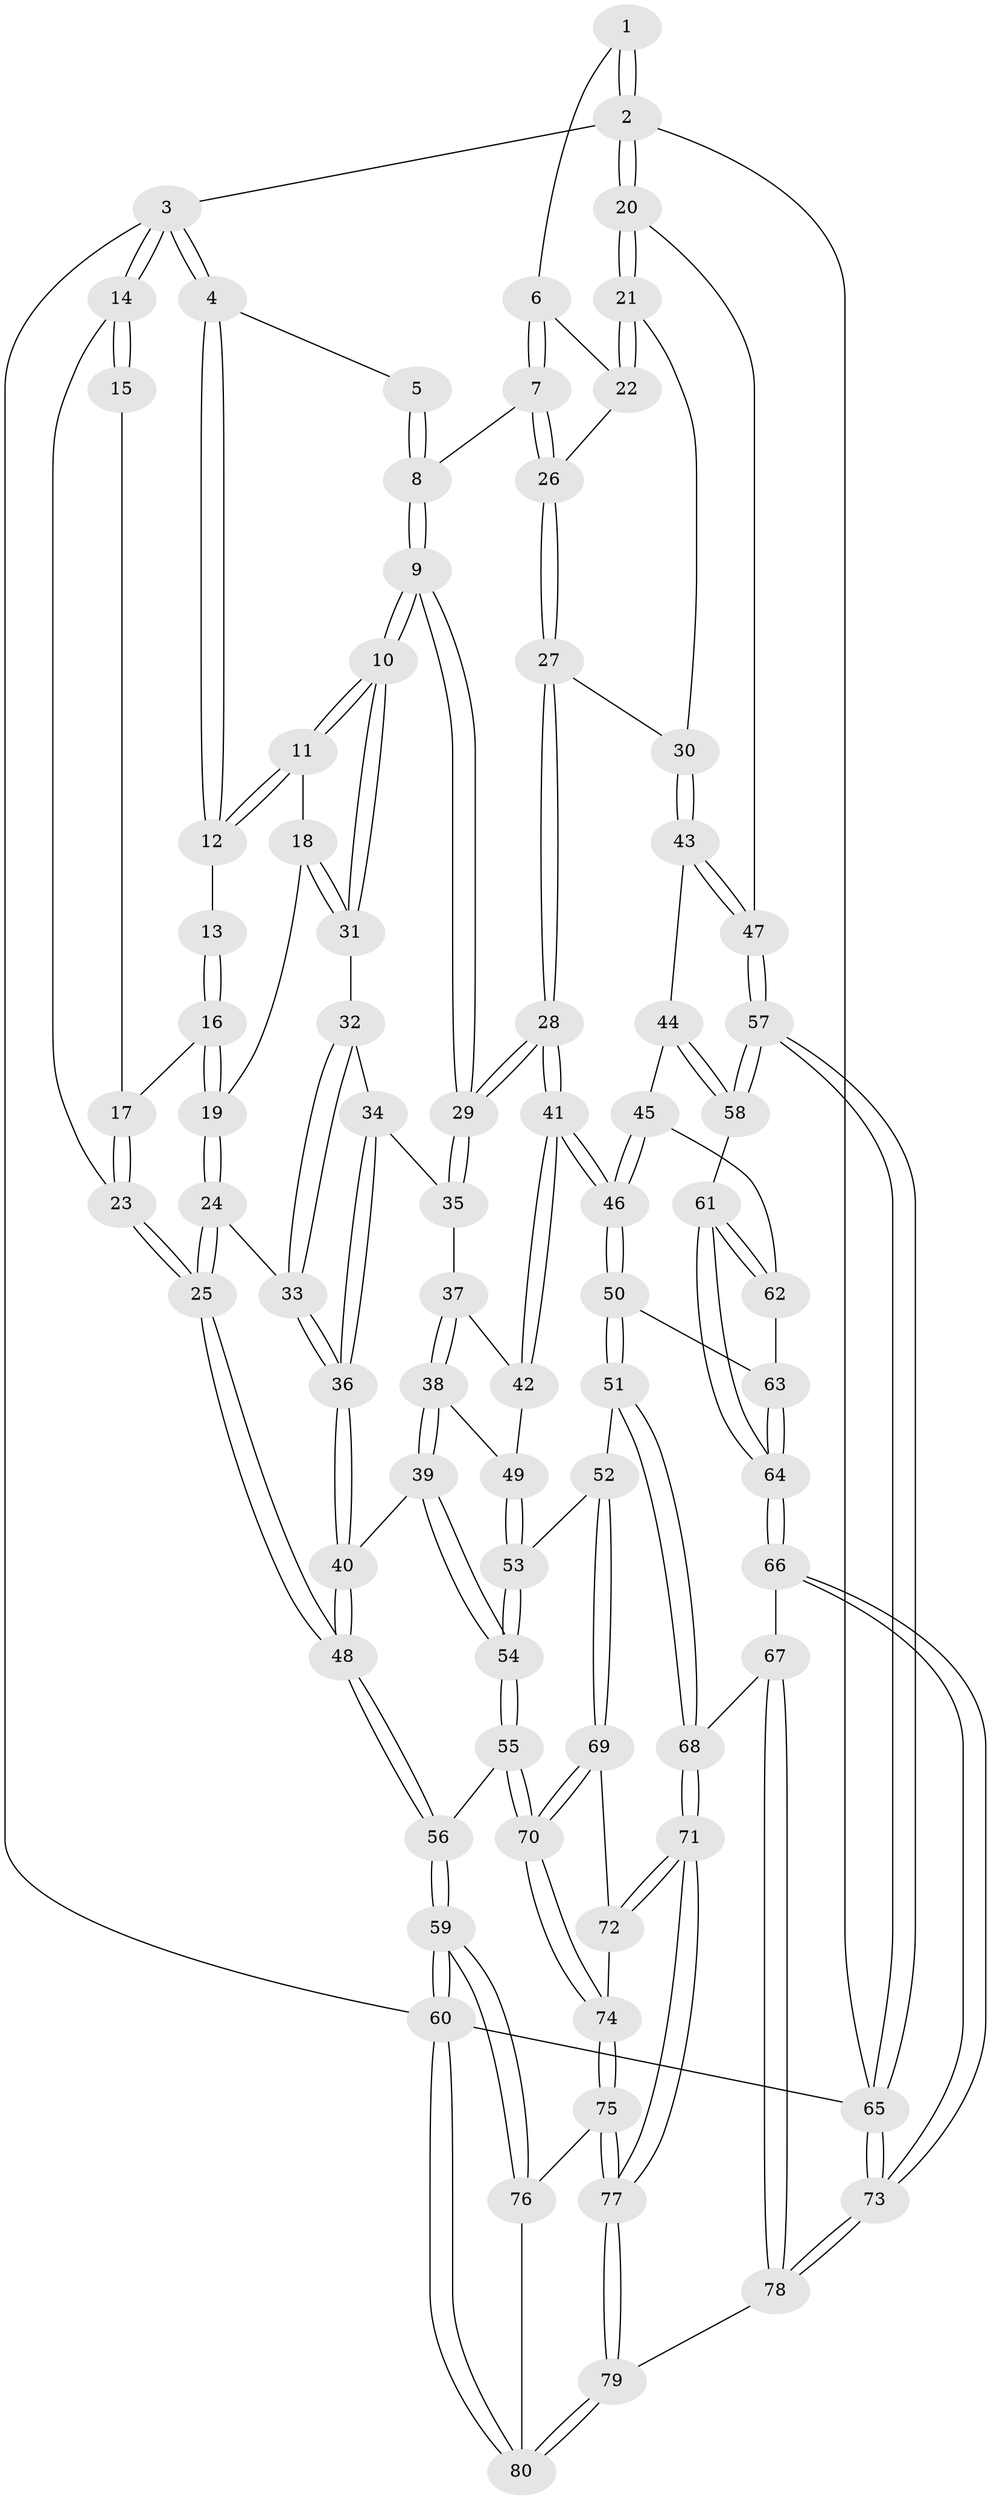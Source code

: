 // coarse degree distribution, {3: 0.0625, 6: 0.125, 5: 0.1875, 4: 0.6041666666666666, 2: 0.020833333333333332}
// Generated by graph-tools (version 1.1) at 2025/52/02/27/25 19:52:43]
// undirected, 80 vertices, 197 edges
graph export_dot {
graph [start="1"]
  node [color=gray90,style=filled];
  1 [pos="+0.7851262846528009+0"];
  2 [pos="+1+0"];
  3 [pos="+0+0"];
  4 [pos="+0.2639935371386099+0"];
  5 [pos="+0.42144140527865087+0"];
  6 [pos="+0.769976179664143+0"];
  7 [pos="+0.5751951374994314+0.13091484067775844"];
  8 [pos="+0.5546726556909308+0.13480031027781206"];
  9 [pos="+0.42498649178272596+0.23460639941011474"];
  10 [pos="+0.3932696428296514+0.20498796372205133"];
  11 [pos="+0.29805124643503006+0.03035362439871806"];
  12 [pos="+0.2611363070649491+0"];
  13 [pos="+0.11822157805313177+0.057475279336109325"];
  14 [pos="+0+0.0975938924744834"];
  15 [pos="+0.014436991532711546+0.08520033383667354"];
  16 [pos="+0.10206367303878286+0.1333057697670606"];
  17 [pos="+0.0682057373065033+0.13554606674090533"];
  18 [pos="+0.14361018757943877+0.2165076550591945"];
  19 [pos="+0.13092467206599184+0.21591225709010778"];
  20 [pos="+1+0.07827960529037051"];
  21 [pos="+0.8508627393357905+0.14196567473462732"];
  22 [pos="+0.8027033605917856+0.034805205909872884"];
  23 [pos="+0+0.28707912240233074"];
  24 [pos="+0.09152874766338619+0.23983730149002325"];
  25 [pos="+0+0.34189818918890874"];
  26 [pos="+0.6536059560020169+0.19329289786943452"];
  27 [pos="+0.7260718946777484+0.28673896353456285"];
  28 [pos="+0.5458620820973675+0.39307751417564224"];
  29 [pos="+0.4271241552113774+0.24764062214263396"];
  30 [pos="+0.8265864128793369+0.28297943974390044"];
  31 [pos="+0.19401604912624437+0.2529843813417743"];
  32 [pos="+0.1962849711753686+0.277121882306948"];
  33 [pos="+0.1675845043823557+0.38496037955900597"];
  34 [pos="+0.2714883959751764+0.33324954232746057"];
  35 [pos="+0.376235279065332+0.2976377626378665"];
  36 [pos="+0.16514338636700007+0.4402234633730254"];
  37 [pos="+0.3597389297605051+0.333380404988382"];
  38 [pos="+0.25948328797306763+0.47311970924827096"];
  39 [pos="+0.19734975184412773+0.47055598370958185"];
  40 [pos="+0.16119671848613426+0.45175853095980956"];
  41 [pos="+0.5480352433428954+0.48722121719140654"];
  42 [pos="+0.3615517599949324+0.45450548452234385"];
  43 [pos="+0.9031952892200845+0.3818726193565978"];
  44 [pos="+0.7758845883052589+0.49820224099699606"];
  45 [pos="+0.7362029724417041+0.5235570144474466"];
  46 [pos="+0.551487182250464+0.5031873837915524"];
  47 [pos="+1+0.452748386471846"];
  48 [pos="+0+0.5194273692197934"];
  49 [pos="+0.27858202855590464+0.4824672245597629"];
  50 [pos="+0.5274683214223554+0.5611169044843435"];
  51 [pos="+0.5038976863668825+0.6055049249858527"];
  52 [pos="+0.47482139380734406+0.6144209896138793"];
  53 [pos="+0.3880075790547207+0.6115258537555521"];
  54 [pos="+0.24238940284596652+0.689965776284464"];
  55 [pos="+0.21870909068713745+0.7222388910624211"];
  56 [pos="+0+0.5284900218653693"];
  57 [pos="+1+0.6808029374728686"];
  58 [pos="+0.9203580904375069+0.6787348990559867"];
  59 [pos="+0+1"];
  60 [pos="+0+1"];
  61 [pos="+0.9016528314045119+0.6811203036805726"];
  62 [pos="+0.7530708526994255+0.586286301361489"];
  63 [pos="+0.7315579278701847+0.6637957106241781"];
  64 [pos="+0.7347408516211804+0.7599861913643018"];
  65 [pos="+1+1"];
  66 [pos="+0.6927168600873266+0.8145297741494858"];
  67 [pos="+0.6266843902794664+0.8099860922798778"];
  68 [pos="+0.6135596532159759+0.802679306585478"];
  69 [pos="+0.4091870827947675+0.7492561842861271"];
  70 [pos="+0.2212922570411555+0.7454587147297246"];
  71 [pos="+0.4272672991622397+0.8817832779355792"];
  72 [pos="+0.4020930411087918+0.8029599000512686"];
  73 [pos="+1+1"];
  74 [pos="+0.22117881065685494+0.7540966831690691"];
  75 [pos="+0.20294005805665494+0.8462685311576708"];
  76 [pos="+0.1939923225220283+0.857096796059431"];
  77 [pos="+0.412452324214334+0.903382138739727"];
  78 [pos="+0.5226474506079196+1"];
  79 [pos="+0.42860726924404285+1"];
  80 [pos="+0.31201944891353006+1"];
  1 -- 2;
  1 -- 2;
  1 -- 6;
  2 -- 3;
  2 -- 20;
  2 -- 20;
  2 -- 65;
  3 -- 4;
  3 -- 4;
  3 -- 14;
  3 -- 14;
  3 -- 60;
  4 -- 5;
  4 -- 12;
  4 -- 12;
  5 -- 8;
  5 -- 8;
  6 -- 7;
  6 -- 7;
  6 -- 22;
  7 -- 8;
  7 -- 26;
  7 -- 26;
  8 -- 9;
  8 -- 9;
  9 -- 10;
  9 -- 10;
  9 -- 29;
  9 -- 29;
  10 -- 11;
  10 -- 11;
  10 -- 31;
  10 -- 31;
  11 -- 12;
  11 -- 12;
  11 -- 18;
  12 -- 13;
  13 -- 16;
  13 -- 16;
  14 -- 15;
  14 -- 15;
  14 -- 23;
  15 -- 17;
  16 -- 17;
  16 -- 19;
  16 -- 19;
  17 -- 23;
  17 -- 23;
  18 -- 19;
  18 -- 31;
  18 -- 31;
  19 -- 24;
  19 -- 24;
  20 -- 21;
  20 -- 21;
  20 -- 47;
  21 -- 22;
  21 -- 22;
  21 -- 30;
  22 -- 26;
  23 -- 25;
  23 -- 25;
  24 -- 25;
  24 -- 25;
  24 -- 33;
  25 -- 48;
  25 -- 48;
  26 -- 27;
  26 -- 27;
  27 -- 28;
  27 -- 28;
  27 -- 30;
  28 -- 29;
  28 -- 29;
  28 -- 41;
  28 -- 41;
  29 -- 35;
  29 -- 35;
  30 -- 43;
  30 -- 43;
  31 -- 32;
  32 -- 33;
  32 -- 33;
  32 -- 34;
  33 -- 36;
  33 -- 36;
  34 -- 35;
  34 -- 36;
  34 -- 36;
  35 -- 37;
  36 -- 40;
  36 -- 40;
  37 -- 38;
  37 -- 38;
  37 -- 42;
  38 -- 39;
  38 -- 39;
  38 -- 49;
  39 -- 40;
  39 -- 54;
  39 -- 54;
  40 -- 48;
  40 -- 48;
  41 -- 42;
  41 -- 42;
  41 -- 46;
  41 -- 46;
  42 -- 49;
  43 -- 44;
  43 -- 47;
  43 -- 47;
  44 -- 45;
  44 -- 58;
  44 -- 58;
  45 -- 46;
  45 -- 46;
  45 -- 62;
  46 -- 50;
  46 -- 50;
  47 -- 57;
  47 -- 57;
  48 -- 56;
  48 -- 56;
  49 -- 53;
  49 -- 53;
  50 -- 51;
  50 -- 51;
  50 -- 63;
  51 -- 52;
  51 -- 68;
  51 -- 68;
  52 -- 53;
  52 -- 69;
  52 -- 69;
  53 -- 54;
  53 -- 54;
  54 -- 55;
  54 -- 55;
  55 -- 56;
  55 -- 70;
  55 -- 70;
  56 -- 59;
  56 -- 59;
  57 -- 58;
  57 -- 58;
  57 -- 65;
  57 -- 65;
  58 -- 61;
  59 -- 60;
  59 -- 60;
  59 -- 76;
  59 -- 76;
  60 -- 65;
  60 -- 80;
  60 -- 80;
  61 -- 62;
  61 -- 62;
  61 -- 64;
  61 -- 64;
  62 -- 63;
  63 -- 64;
  63 -- 64;
  64 -- 66;
  64 -- 66;
  65 -- 73;
  65 -- 73;
  66 -- 67;
  66 -- 73;
  66 -- 73;
  67 -- 68;
  67 -- 78;
  67 -- 78;
  68 -- 71;
  68 -- 71;
  69 -- 70;
  69 -- 70;
  69 -- 72;
  70 -- 74;
  70 -- 74;
  71 -- 72;
  71 -- 72;
  71 -- 77;
  71 -- 77;
  72 -- 74;
  73 -- 78;
  73 -- 78;
  74 -- 75;
  74 -- 75;
  75 -- 76;
  75 -- 77;
  75 -- 77;
  76 -- 80;
  77 -- 79;
  77 -- 79;
  78 -- 79;
  79 -- 80;
  79 -- 80;
}

